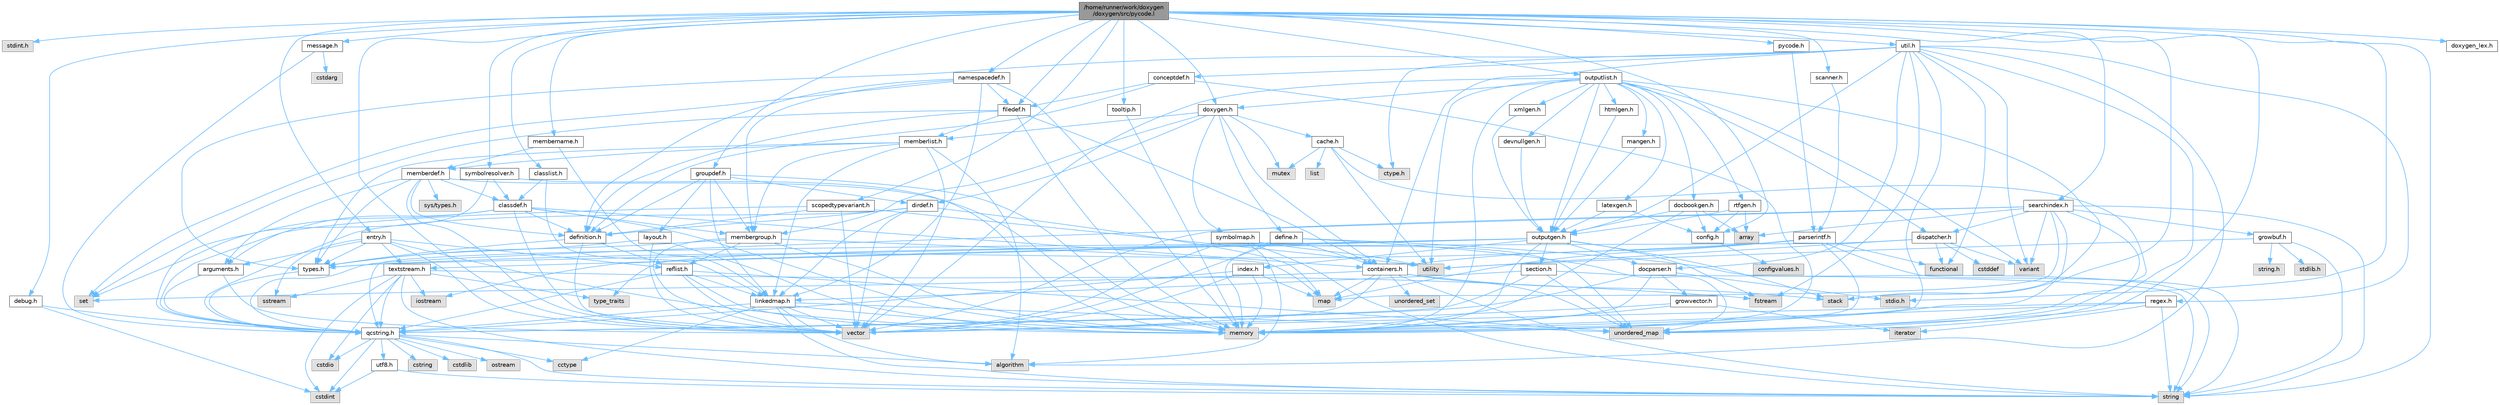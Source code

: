 digraph "/home/runner/work/doxygen/doxygen/src/pycode.l"
{
 // INTERACTIVE_SVG=YES
 // LATEX_PDF_SIZE
  bgcolor="transparent";
  edge [fontname=Helvetica,fontsize=10,labelfontname=Helvetica,labelfontsize=10];
  node [fontname=Helvetica,fontsize=10,shape=box,height=0.2,width=0.4];
  Node1 [id="Node000001",label="/home/runner/work/doxygen\l/doxygen/src/pycode.l",height=0.2,width=0.4,color="gray40", fillcolor="grey60", style="filled", fontcolor="black",tooltip=" "];
  Node1 -> Node2 [id="edge1_Node000001_Node000002",color="steelblue1",style="solid",tooltip=" "];
  Node2 [id="Node000002",label="stdint.h",height=0.2,width=0.4,color="grey60", fillcolor="#E0E0E0", style="filled",tooltip=" "];
  Node1 -> Node3 [id="edge2_Node000001_Node000003",color="steelblue1",style="solid",tooltip=" "];
  Node3 [id="Node000003",label="vector",height=0.2,width=0.4,color="grey60", fillcolor="#E0E0E0", style="filled",tooltip=" "];
  Node1 -> Node4 [id="edge3_Node000001_Node000004",color="steelblue1",style="solid",tooltip=" "];
  Node4 [id="Node000004",label="unordered_map",height=0.2,width=0.4,color="grey60", fillcolor="#E0E0E0", style="filled",tooltip=" "];
  Node1 -> Node5 [id="edge4_Node000001_Node000005",color="steelblue1",style="solid",tooltip=" "];
  Node5 [id="Node000005",label="string",height=0.2,width=0.4,color="grey60", fillcolor="#E0E0E0", style="filled",tooltip=" "];
  Node1 -> Node6 [id="edge5_Node000001_Node000006",color="steelblue1",style="solid",tooltip=" "];
  Node6 [id="Node000006",label="stack",height=0.2,width=0.4,color="grey60", fillcolor="#E0E0E0", style="filled",tooltip=" "];
  Node1 -> Node7 [id="edge6_Node000001_Node000007",color="steelblue1",style="solid",tooltip=" "];
  Node7 [id="Node000007",label="stdio.h",height=0.2,width=0.4,color="grey60", fillcolor="#E0E0E0", style="filled",tooltip=" "];
  Node1 -> Node8 [id="edge7_Node000001_Node000008",color="steelblue1",style="solid",tooltip=" "];
  Node8 [id="Node000008",label="pycode.h",height=0.2,width=0.4,color="grey40", fillcolor="white", style="filled",URL="$d8/da2/pycode_8h.html",tooltip=" "];
  Node8 -> Node9 [id="edge8_Node000008_Node000009",color="steelblue1",style="solid",tooltip=" "];
  Node9 [id="Node000009",label="parserintf.h",height=0.2,width=0.4,color="grey40", fillcolor="white", style="filled",URL="$da/d55/parserintf_8h.html",tooltip=" "];
  Node9 -> Node10 [id="edge9_Node000009_Node000010",color="steelblue1",style="solid",tooltip=" "];
  Node10 [id="Node000010",label="functional",height=0.2,width=0.4,color="grey60", fillcolor="#E0E0E0", style="filled",tooltip=" "];
  Node9 -> Node11 [id="edge10_Node000009_Node000011",color="steelblue1",style="solid",tooltip=" "];
  Node11 [id="Node000011",label="memory",height=0.2,width=0.4,color="grey60", fillcolor="#E0E0E0", style="filled",tooltip=" "];
  Node9 -> Node12 [id="edge11_Node000009_Node000012",color="steelblue1",style="solid",tooltip=" "];
  Node12 [id="Node000012",label="map",height=0.2,width=0.4,color="grey60", fillcolor="#E0E0E0", style="filled",tooltip=" "];
  Node9 -> Node5 [id="edge12_Node000009_Node000005",color="steelblue1",style="solid",tooltip=" "];
  Node9 -> Node13 [id="edge13_Node000009_Node000013",color="steelblue1",style="solid",tooltip=" "];
  Node13 [id="Node000013",label="types.h",height=0.2,width=0.4,color="grey40", fillcolor="white", style="filled",URL="$d9/d49/types_8h.html",tooltip="This file contains a number of basic enums and types."];
  Node13 -> Node14 [id="edge14_Node000013_Node000014",color="steelblue1",style="solid",tooltip=" "];
  Node14 [id="Node000014",label="qcstring.h",height=0.2,width=0.4,color="grey40", fillcolor="white", style="filled",URL="$d7/d5c/qcstring_8h.html",tooltip=" "];
  Node14 -> Node5 [id="edge15_Node000014_Node000005",color="steelblue1",style="solid",tooltip=" "];
  Node14 -> Node15 [id="edge16_Node000014_Node000015",color="steelblue1",style="solid",tooltip=" "];
  Node15 [id="Node000015",label="algorithm",height=0.2,width=0.4,color="grey60", fillcolor="#E0E0E0", style="filled",tooltip=" "];
  Node14 -> Node16 [id="edge17_Node000014_Node000016",color="steelblue1",style="solid",tooltip=" "];
  Node16 [id="Node000016",label="cctype",height=0.2,width=0.4,color="grey60", fillcolor="#E0E0E0", style="filled",tooltip=" "];
  Node14 -> Node17 [id="edge18_Node000014_Node000017",color="steelblue1",style="solid",tooltip=" "];
  Node17 [id="Node000017",label="cstring",height=0.2,width=0.4,color="grey60", fillcolor="#E0E0E0", style="filled",tooltip=" "];
  Node14 -> Node18 [id="edge19_Node000014_Node000018",color="steelblue1",style="solid",tooltip=" "];
  Node18 [id="Node000018",label="cstdio",height=0.2,width=0.4,color="grey60", fillcolor="#E0E0E0", style="filled",tooltip=" "];
  Node14 -> Node19 [id="edge20_Node000014_Node000019",color="steelblue1",style="solid",tooltip=" "];
  Node19 [id="Node000019",label="cstdlib",height=0.2,width=0.4,color="grey60", fillcolor="#E0E0E0", style="filled",tooltip=" "];
  Node14 -> Node20 [id="edge21_Node000014_Node000020",color="steelblue1",style="solid",tooltip=" "];
  Node20 [id="Node000020",label="cstdint",height=0.2,width=0.4,color="grey60", fillcolor="#E0E0E0", style="filled",tooltip=" "];
  Node14 -> Node21 [id="edge22_Node000014_Node000021",color="steelblue1",style="solid",tooltip=" "];
  Node21 [id="Node000021",label="ostream",height=0.2,width=0.4,color="grey60", fillcolor="#E0E0E0", style="filled",tooltip=" "];
  Node14 -> Node22 [id="edge23_Node000014_Node000022",color="steelblue1",style="solid",tooltip=" "];
  Node22 [id="Node000022",label="utf8.h",height=0.2,width=0.4,color="grey40", fillcolor="white", style="filled",URL="$db/d7c/utf8_8h.html",tooltip="Various UTF8 related helper functions."];
  Node22 -> Node20 [id="edge24_Node000022_Node000020",color="steelblue1",style="solid",tooltip=" "];
  Node22 -> Node5 [id="edge25_Node000022_Node000005",color="steelblue1",style="solid",tooltip=" "];
  Node9 -> Node23 [id="edge26_Node000009_Node000023",color="steelblue1",style="solid",tooltip=" "];
  Node23 [id="Node000023",label="containers.h",height=0.2,width=0.4,color="grey40", fillcolor="white", style="filled",URL="$d5/d75/containers_8h.html",tooltip=" "];
  Node23 -> Node3 [id="edge27_Node000023_Node000003",color="steelblue1",style="solid",tooltip=" "];
  Node23 -> Node5 [id="edge28_Node000023_Node000005",color="steelblue1",style="solid",tooltip=" "];
  Node23 -> Node24 [id="edge29_Node000023_Node000024",color="steelblue1",style="solid",tooltip=" "];
  Node24 [id="Node000024",label="set",height=0.2,width=0.4,color="grey60", fillcolor="#E0E0E0", style="filled",tooltip=" "];
  Node23 -> Node12 [id="edge30_Node000023_Node000012",color="steelblue1",style="solid",tooltip=" "];
  Node23 -> Node25 [id="edge31_Node000023_Node000025",color="steelblue1",style="solid",tooltip=" "];
  Node25 [id="Node000025",label="unordered_set",height=0.2,width=0.4,color="grey60", fillcolor="#E0E0E0", style="filled",tooltip=" "];
  Node23 -> Node4 [id="edge32_Node000023_Node000004",color="steelblue1",style="solid",tooltip=" "];
  Node23 -> Node6 [id="edge33_Node000023_Node000006",color="steelblue1",style="solid",tooltip=" "];
  Node1 -> Node26 [id="edge34_Node000001_Node000026",color="steelblue1",style="solid",tooltip=" "];
  Node26 [id="Node000026",label="message.h",height=0.2,width=0.4,color="grey40", fillcolor="white", style="filled",URL="$d2/d0d/message_8h.html",tooltip=" "];
  Node26 -> Node27 [id="edge35_Node000026_Node000027",color="steelblue1",style="solid",tooltip=" "];
  Node27 [id="Node000027",label="cstdarg",height=0.2,width=0.4,color="grey60", fillcolor="#E0E0E0", style="filled",tooltip=" "];
  Node26 -> Node14 [id="edge36_Node000026_Node000014",color="steelblue1",style="solid",tooltip=" "];
  Node1 -> Node28 [id="edge37_Node000001_Node000028",color="steelblue1",style="solid",tooltip=" "];
  Node28 [id="Node000028",label="scanner.h",height=0.2,width=0.4,color="grey40", fillcolor="white", style="filled",URL="$db/d62/scanner_8h.html",tooltip=" "];
  Node28 -> Node9 [id="edge38_Node000028_Node000009",color="steelblue1",style="solid",tooltip=" "];
  Node1 -> Node29 [id="edge39_Node000001_Node000029",color="steelblue1",style="solid",tooltip=" "];
  Node29 [id="Node000029",label="entry.h",height=0.2,width=0.4,color="grey40", fillcolor="white", style="filled",URL="$d1/dc6/entry_8h.html",tooltip=" "];
  Node29 -> Node3 [id="edge40_Node000029_Node000003",color="steelblue1",style="solid",tooltip=" "];
  Node29 -> Node11 [id="edge41_Node000029_Node000011",color="steelblue1",style="solid",tooltip=" "];
  Node29 -> Node30 [id="edge42_Node000029_Node000030",color="steelblue1",style="solid",tooltip=" "];
  Node30 [id="Node000030",label="sstream",height=0.2,width=0.4,color="grey60", fillcolor="#E0E0E0", style="filled",tooltip=" "];
  Node29 -> Node13 [id="edge43_Node000029_Node000013",color="steelblue1",style="solid",tooltip=" "];
  Node29 -> Node31 [id="edge44_Node000029_Node000031",color="steelblue1",style="solid",tooltip=" "];
  Node31 [id="Node000031",label="arguments.h",height=0.2,width=0.4,color="grey40", fillcolor="white", style="filled",URL="$df/d9b/arguments_8h.html",tooltip=" "];
  Node31 -> Node3 [id="edge45_Node000031_Node000003",color="steelblue1",style="solid",tooltip=" "];
  Node31 -> Node14 [id="edge46_Node000031_Node000014",color="steelblue1",style="solid",tooltip=" "];
  Node29 -> Node32 [id="edge47_Node000029_Node000032",color="steelblue1",style="solid",tooltip=" "];
  Node32 [id="Node000032",label="reflist.h",height=0.2,width=0.4,color="grey40", fillcolor="white", style="filled",URL="$d1/d02/reflist_8h.html",tooltip=" "];
  Node32 -> Node3 [id="edge48_Node000032_Node000003",color="steelblue1",style="solid",tooltip=" "];
  Node32 -> Node4 [id="edge49_Node000032_Node000004",color="steelblue1",style="solid",tooltip=" "];
  Node32 -> Node11 [id="edge50_Node000032_Node000011",color="steelblue1",style="solid",tooltip=" "];
  Node32 -> Node14 [id="edge51_Node000032_Node000014",color="steelblue1",style="solid",tooltip=" "];
  Node32 -> Node33 [id="edge52_Node000032_Node000033",color="steelblue1",style="solid",tooltip=" "];
  Node33 [id="Node000033",label="linkedmap.h",height=0.2,width=0.4,color="grey40", fillcolor="white", style="filled",URL="$da/de1/linkedmap_8h.html",tooltip=" "];
  Node33 -> Node4 [id="edge53_Node000033_Node000004",color="steelblue1",style="solid",tooltip=" "];
  Node33 -> Node3 [id="edge54_Node000033_Node000003",color="steelblue1",style="solid",tooltip=" "];
  Node33 -> Node11 [id="edge55_Node000033_Node000011",color="steelblue1",style="solid",tooltip=" "];
  Node33 -> Node5 [id="edge56_Node000033_Node000005",color="steelblue1",style="solid",tooltip=" "];
  Node33 -> Node15 [id="edge57_Node000033_Node000015",color="steelblue1",style="solid",tooltip=" "];
  Node33 -> Node16 [id="edge58_Node000033_Node000016",color="steelblue1",style="solid",tooltip=" "];
  Node33 -> Node14 [id="edge59_Node000033_Node000014",color="steelblue1",style="solid",tooltip=" "];
  Node29 -> Node34 [id="edge60_Node000029_Node000034",color="steelblue1",style="solid",tooltip=" "];
  Node34 [id="Node000034",label="textstream.h",height=0.2,width=0.4,color="grey40", fillcolor="white", style="filled",URL="$d4/d7d/textstream_8h.html",tooltip=" "];
  Node34 -> Node5 [id="edge61_Node000034_Node000005",color="steelblue1",style="solid",tooltip=" "];
  Node34 -> Node35 [id="edge62_Node000034_Node000035",color="steelblue1",style="solid",tooltip=" "];
  Node35 [id="Node000035",label="iostream",height=0.2,width=0.4,color="grey60", fillcolor="#E0E0E0", style="filled",tooltip=" "];
  Node34 -> Node30 [id="edge63_Node000034_Node000030",color="steelblue1",style="solid",tooltip=" "];
  Node34 -> Node20 [id="edge64_Node000034_Node000020",color="steelblue1",style="solid",tooltip=" "];
  Node34 -> Node18 [id="edge65_Node000034_Node000018",color="steelblue1",style="solid",tooltip=" "];
  Node34 -> Node36 [id="edge66_Node000034_Node000036",color="steelblue1",style="solid",tooltip=" "];
  Node36 [id="Node000036",label="fstream",height=0.2,width=0.4,color="grey60", fillcolor="#E0E0E0", style="filled",tooltip=" "];
  Node34 -> Node37 [id="edge67_Node000034_Node000037",color="steelblue1",style="solid",tooltip=" "];
  Node37 [id="Node000037",label="type_traits",height=0.2,width=0.4,color="grey60", fillcolor="#E0E0E0", style="filled",tooltip=" "];
  Node34 -> Node14 [id="edge68_Node000034_Node000014",color="steelblue1",style="solid",tooltip=" "];
  Node1 -> Node38 [id="edge69_Node000001_Node000038",color="steelblue1",style="solid",tooltip=" "];
  Node38 [id="Node000038",label="doxygen.h",height=0.2,width=0.4,color="grey40", fillcolor="white", style="filled",URL="$d1/da1/doxygen_8h.html",tooltip=" "];
  Node38 -> Node39 [id="edge70_Node000038_Node000039",color="steelblue1",style="solid",tooltip=" "];
  Node39 [id="Node000039",label="mutex",height=0.2,width=0.4,color="grey60", fillcolor="#E0E0E0", style="filled",tooltip=" "];
  Node38 -> Node23 [id="edge71_Node000038_Node000023",color="steelblue1",style="solid",tooltip=" "];
  Node38 -> Node40 [id="edge72_Node000038_Node000040",color="steelblue1",style="solid",tooltip=" "];
  Node40 [id="Node000040",label="membergroup.h",height=0.2,width=0.4,color="grey40", fillcolor="white", style="filled",URL="$d9/d11/membergroup_8h.html",tooltip=" "];
  Node40 -> Node3 [id="edge73_Node000040_Node000003",color="steelblue1",style="solid",tooltip=" "];
  Node40 -> Node12 [id="edge74_Node000040_Node000012",color="steelblue1",style="solid",tooltip=" "];
  Node40 -> Node11 [id="edge75_Node000040_Node000011",color="steelblue1",style="solid",tooltip=" "];
  Node40 -> Node13 [id="edge76_Node000040_Node000013",color="steelblue1",style="solid",tooltip=" "];
  Node40 -> Node32 [id="edge77_Node000040_Node000032",color="steelblue1",style="solid",tooltip=" "];
  Node38 -> Node41 [id="edge78_Node000038_Node000041",color="steelblue1",style="solid",tooltip=" "];
  Node41 [id="Node000041",label="dirdef.h",height=0.2,width=0.4,color="grey40", fillcolor="white", style="filled",URL="$d6/d15/dirdef_8h.html",tooltip=" "];
  Node41 -> Node3 [id="edge79_Node000041_Node000003",color="steelblue1",style="solid",tooltip=" "];
  Node41 -> Node12 [id="edge80_Node000041_Node000012",color="steelblue1",style="solid",tooltip=" "];
  Node41 -> Node14 [id="edge81_Node000041_Node000014",color="steelblue1",style="solid",tooltip=" "];
  Node41 -> Node33 [id="edge82_Node000041_Node000033",color="steelblue1",style="solid",tooltip=" "];
  Node41 -> Node42 [id="edge83_Node000041_Node000042",color="steelblue1",style="solid",tooltip=" "];
  Node42 [id="Node000042",label="definition.h",height=0.2,width=0.4,color="grey40", fillcolor="white", style="filled",URL="$df/da1/definition_8h.html",tooltip=" "];
  Node42 -> Node3 [id="edge84_Node000042_Node000003",color="steelblue1",style="solid",tooltip=" "];
  Node42 -> Node13 [id="edge85_Node000042_Node000013",color="steelblue1",style="solid",tooltip=" "];
  Node42 -> Node32 [id="edge86_Node000042_Node000032",color="steelblue1",style="solid",tooltip=" "];
  Node38 -> Node43 [id="edge87_Node000038_Node000043",color="steelblue1",style="solid",tooltip=" "];
  Node43 [id="Node000043",label="memberlist.h",height=0.2,width=0.4,color="grey40", fillcolor="white", style="filled",URL="$dd/d78/memberlist_8h.html",tooltip=" "];
  Node43 -> Node3 [id="edge88_Node000043_Node000003",color="steelblue1",style="solid",tooltip=" "];
  Node43 -> Node15 [id="edge89_Node000043_Node000015",color="steelblue1",style="solid",tooltip=" "];
  Node43 -> Node44 [id="edge90_Node000043_Node000044",color="steelblue1",style="solid",tooltip=" "];
  Node44 [id="Node000044",label="memberdef.h",height=0.2,width=0.4,color="grey40", fillcolor="white", style="filled",URL="$d4/d46/memberdef_8h.html",tooltip=" "];
  Node44 -> Node3 [id="edge91_Node000044_Node000003",color="steelblue1",style="solid",tooltip=" "];
  Node44 -> Node11 [id="edge92_Node000044_Node000011",color="steelblue1",style="solid",tooltip=" "];
  Node44 -> Node45 [id="edge93_Node000044_Node000045",color="steelblue1",style="solid",tooltip=" "];
  Node45 [id="Node000045",label="sys/types.h",height=0.2,width=0.4,color="grey60", fillcolor="#E0E0E0", style="filled",tooltip=" "];
  Node44 -> Node13 [id="edge94_Node000044_Node000013",color="steelblue1",style="solid",tooltip=" "];
  Node44 -> Node42 [id="edge95_Node000044_Node000042",color="steelblue1",style="solid",tooltip=" "];
  Node44 -> Node31 [id="edge96_Node000044_Node000031",color="steelblue1",style="solid",tooltip=" "];
  Node44 -> Node46 [id="edge97_Node000044_Node000046",color="steelblue1",style="solid",tooltip=" "];
  Node46 [id="Node000046",label="classdef.h",height=0.2,width=0.4,color="grey40", fillcolor="white", style="filled",URL="$d1/da6/classdef_8h.html",tooltip=" "];
  Node46 -> Node11 [id="edge98_Node000046_Node000011",color="steelblue1",style="solid",tooltip=" "];
  Node46 -> Node3 [id="edge99_Node000046_Node000003",color="steelblue1",style="solid",tooltip=" "];
  Node46 -> Node24 [id="edge100_Node000046_Node000024",color="steelblue1",style="solid",tooltip=" "];
  Node46 -> Node23 [id="edge101_Node000046_Node000023",color="steelblue1",style="solid",tooltip=" "];
  Node46 -> Node42 [id="edge102_Node000046_Node000042",color="steelblue1",style="solid",tooltip=" "];
  Node46 -> Node31 [id="edge103_Node000046_Node000031",color="steelblue1",style="solid",tooltip=" "];
  Node46 -> Node40 [id="edge104_Node000046_Node000040",color="steelblue1",style="solid",tooltip=" "];
  Node43 -> Node33 [id="edge105_Node000043_Node000033",color="steelblue1",style="solid",tooltip=" "];
  Node43 -> Node13 [id="edge106_Node000043_Node000013",color="steelblue1",style="solid",tooltip=" "];
  Node43 -> Node40 [id="edge107_Node000043_Node000040",color="steelblue1",style="solid",tooltip=" "];
  Node38 -> Node47 [id="edge108_Node000038_Node000047",color="steelblue1",style="solid",tooltip=" "];
  Node47 [id="Node000047",label="define.h",height=0.2,width=0.4,color="grey40", fillcolor="white", style="filled",URL="$df/d67/define_8h.html",tooltip=" "];
  Node47 -> Node3 [id="edge109_Node000047_Node000003",color="steelblue1",style="solid",tooltip=" "];
  Node47 -> Node11 [id="edge110_Node000047_Node000011",color="steelblue1",style="solid",tooltip=" "];
  Node47 -> Node5 [id="edge111_Node000047_Node000005",color="steelblue1",style="solid",tooltip=" "];
  Node47 -> Node4 [id="edge112_Node000047_Node000004",color="steelblue1",style="solid",tooltip=" "];
  Node47 -> Node14 [id="edge113_Node000047_Node000014",color="steelblue1",style="solid",tooltip=" "];
  Node47 -> Node23 [id="edge114_Node000047_Node000023",color="steelblue1",style="solid",tooltip=" "];
  Node38 -> Node48 [id="edge115_Node000038_Node000048",color="steelblue1",style="solid",tooltip=" "];
  Node48 [id="Node000048",label="cache.h",height=0.2,width=0.4,color="grey40", fillcolor="white", style="filled",URL="$d3/d26/cache_8h.html",tooltip=" "];
  Node48 -> Node49 [id="edge116_Node000048_Node000049",color="steelblue1",style="solid",tooltip=" "];
  Node49 [id="Node000049",label="list",height=0.2,width=0.4,color="grey60", fillcolor="#E0E0E0", style="filled",tooltip=" "];
  Node48 -> Node4 [id="edge117_Node000048_Node000004",color="steelblue1",style="solid",tooltip=" "];
  Node48 -> Node39 [id="edge118_Node000048_Node000039",color="steelblue1",style="solid",tooltip=" "];
  Node48 -> Node50 [id="edge119_Node000048_Node000050",color="steelblue1",style="solid",tooltip=" "];
  Node50 [id="Node000050",label="utility",height=0.2,width=0.4,color="grey60", fillcolor="#E0E0E0", style="filled",tooltip=" "];
  Node48 -> Node51 [id="edge120_Node000048_Node000051",color="steelblue1",style="solid",tooltip=" "];
  Node51 [id="Node000051",label="ctype.h",height=0.2,width=0.4,color="grey60", fillcolor="#E0E0E0", style="filled",tooltip=" "];
  Node38 -> Node52 [id="edge121_Node000038_Node000052",color="steelblue1",style="solid",tooltip=" "];
  Node52 [id="Node000052",label="symbolmap.h",height=0.2,width=0.4,color="grey40", fillcolor="white", style="filled",URL="$d7/ddd/symbolmap_8h.html",tooltip=" "];
  Node52 -> Node15 [id="edge122_Node000052_Node000015",color="steelblue1",style="solid",tooltip=" "];
  Node52 -> Node4 [id="edge123_Node000052_Node000004",color="steelblue1",style="solid",tooltip=" "];
  Node52 -> Node3 [id="edge124_Node000052_Node000003",color="steelblue1",style="solid",tooltip=" "];
  Node52 -> Node5 [id="edge125_Node000052_Node000005",color="steelblue1",style="solid",tooltip=" "];
  Node52 -> Node50 [id="edge126_Node000052_Node000050",color="steelblue1",style="solid",tooltip=" "];
  Node1 -> Node53 [id="edge127_Node000001_Node000053",color="steelblue1",style="solid",tooltip=" "];
  Node53 [id="Node000053",label="outputlist.h",height=0.2,width=0.4,color="grey40", fillcolor="white", style="filled",URL="$d2/db9/outputlist_8h.html",tooltip=" "];
  Node53 -> Node50 [id="edge128_Node000053_Node000050",color="steelblue1",style="solid",tooltip=" "];
  Node53 -> Node3 [id="edge129_Node000053_Node000003",color="steelblue1",style="solid",tooltip=" "];
  Node53 -> Node11 [id="edge130_Node000053_Node000011",color="steelblue1",style="solid",tooltip=" "];
  Node53 -> Node54 [id="edge131_Node000053_Node000054",color="steelblue1",style="solid",tooltip=" "];
  Node54 [id="Node000054",label="variant",height=0.2,width=0.4,color="grey60", fillcolor="#E0E0E0", style="filled",tooltip=" "];
  Node53 -> Node6 [id="edge132_Node000053_Node000006",color="steelblue1",style="solid",tooltip=" "];
  Node53 -> Node55 [id="edge133_Node000053_Node000055",color="steelblue1",style="solid",tooltip=" "];
  Node55 [id="Node000055",label="outputgen.h",height=0.2,width=0.4,color="grey40", fillcolor="white", style="filled",URL="$df/d06/outputgen_8h.html",tooltip=" "];
  Node55 -> Node11 [id="edge134_Node000055_Node000011",color="steelblue1",style="solid",tooltip=" "];
  Node55 -> Node6 [id="edge135_Node000055_Node000006",color="steelblue1",style="solid",tooltip=" "];
  Node55 -> Node35 [id="edge136_Node000055_Node000035",color="steelblue1",style="solid",tooltip=" "];
  Node55 -> Node36 [id="edge137_Node000055_Node000036",color="steelblue1",style="solid",tooltip=" "];
  Node55 -> Node13 [id="edge138_Node000055_Node000013",color="steelblue1",style="solid",tooltip=" "];
  Node55 -> Node56 [id="edge139_Node000055_Node000056",color="steelblue1",style="solid",tooltip=" "];
  Node56 [id="Node000056",label="index.h",height=0.2,width=0.4,color="grey40", fillcolor="white", style="filled",URL="$d1/db5/index_8h.html",tooltip=" "];
  Node56 -> Node11 [id="edge140_Node000056_Node000011",color="steelblue1",style="solid",tooltip=" "];
  Node56 -> Node3 [id="edge141_Node000056_Node000003",color="steelblue1",style="solid",tooltip=" "];
  Node56 -> Node12 [id="edge142_Node000056_Node000012",color="steelblue1",style="solid",tooltip=" "];
  Node56 -> Node14 [id="edge143_Node000056_Node000014",color="steelblue1",style="solid",tooltip=" "];
  Node55 -> Node57 [id="edge144_Node000055_Node000057",color="steelblue1",style="solid",tooltip=" "];
  Node57 [id="Node000057",label="section.h",height=0.2,width=0.4,color="grey40", fillcolor="white", style="filled",URL="$d1/d2a/section_8h.html",tooltip=" "];
  Node57 -> Node5 [id="edge145_Node000057_Node000005",color="steelblue1",style="solid",tooltip=" "];
  Node57 -> Node4 [id="edge146_Node000057_Node000004",color="steelblue1",style="solid",tooltip=" "];
  Node57 -> Node14 [id="edge147_Node000057_Node000014",color="steelblue1",style="solid",tooltip=" "];
  Node57 -> Node33 [id="edge148_Node000057_Node000033",color="steelblue1",style="solid",tooltip=" "];
  Node55 -> Node34 [id="edge149_Node000055_Node000034",color="steelblue1",style="solid",tooltip=" "];
  Node55 -> Node58 [id="edge150_Node000055_Node000058",color="steelblue1",style="solid",tooltip=" "];
  Node58 [id="Node000058",label="docparser.h",height=0.2,width=0.4,color="grey40", fillcolor="white", style="filled",URL="$de/d9c/docparser_8h.html",tooltip=" "];
  Node58 -> Node7 [id="edge151_Node000058_Node000007",color="steelblue1",style="solid",tooltip=" "];
  Node58 -> Node11 [id="edge152_Node000058_Node000011",color="steelblue1",style="solid",tooltip=" "];
  Node58 -> Node14 [id="edge153_Node000058_Node000014",color="steelblue1",style="solid",tooltip=" "];
  Node58 -> Node59 [id="edge154_Node000058_Node000059",color="steelblue1",style="solid",tooltip=" "];
  Node59 [id="Node000059",label="growvector.h",height=0.2,width=0.4,color="grey40", fillcolor="white", style="filled",URL="$d7/d50/growvector_8h.html",tooltip=" "];
  Node59 -> Node3 [id="edge155_Node000059_Node000003",color="steelblue1",style="solid",tooltip=" "];
  Node59 -> Node11 [id="edge156_Node000059_Node000011",color="steelblue1",style="solid",tooltip=" "];
  Node59 -> Node60 [id="edge157_Node000059_Node000060",color="steelblue1",style="solid",tooltip=" "];
  Node60 [id="Node000060",label="iterator",height=0.2,width=0.4,color="grey60", fillcolor="#E0E0E0", style="filled",tooltip=" "];
  Node53 -> Node38 [id="edge158_Node000053_Node000038",color="steelblue1",style="solid",tooltip=" "];
  Node53 -> Node61 [id="edge159_Node000053_Node000061",color="steelblue1",style="solid",tooltip=" "];
  Node61 [id="Node000061",label="dispatcher.h",height=0.2,width=0.4,color="grey40", fillcolor="white", style="filled",URL="$da/d73/dispatcher_8h.html",tooltip=" "];
  Node61 -> Node62 [id="edge160_Node000061_Node000062",color="steelblue1",style="solid",tooltip=" "];
  Node62 [id="Node000062",label="cstddef",height=0.2,width=0.4,color="grey60", fillcolor="#E0E0E0", style="filled",tooltip=" "];
  Node61 -> Node50 [id="edge161_Node000061_Node000050",color="steelblue1",style="solid",tooltip=" "];
  Node61 -> Node10 [id="edge162_Node000061_Node000010",color="steelblue1",style="solid",tooltip=" "];
  Node61 -> Node54 [id="edge163_Node000061_Node000054",color="steelblue1",style="solid",tooltip=" "];
  Node61 -> Node37 [id="edge164_Node000061_Node000037",color="steelblue1",style="solid",tooltip=" "];
  Node53 -> Node63 [id="edge165_Node000053_Node000063",color="steelblue1",style="solid",tooltip=" "];
  Node63 [id="Node000063",label="htmlgen.h",height=0.2,width=0.4,color="grey40", fillcolor="white", style="filled",URL="$d8/d56/htmlgen_8h.html",tooltip=" "];
  Node63 -> Node55 [id="edge166_Node000063_Node000055",color="steelblue1",style="solid",tooltip=" "];
  Node53 -> Node64 [id="edge167_Node000053_Node000064",color="steelblue1",style="solid",tooltip=" "];
  Node64 [id="Node000064",label="latexgen.h",height=0.2,width=0.4,color="grey40", fillcolor="white", style="filled",URL="$d6/d9c/latexgen_8h.html",tooltip=" "];
  Node64 -> Node65 [id="edge168_Node000064_Node000065",color="steelblue1",style="solid",tooltip=" "];
  Node65 [id="Node000065",label="config.h",height=0.2,width=0.4,color="grey40", fillcolor="white", style="filled",URL="$db/d16/config_8h.html",tooltip=" "];
  Node65 -> Node66 [id="edge169_Node000065_Node000066",color="steelblue1",style="solid",tooltip=" "];
  Node66 [id="Node000066",label="configvalues.h",height=0.2,width=0.4,color="grey60", fillcolor="#E0E0E0", style="filled",tooltip=" "];
  Node64 -> Node55 [id="edge170_Node000064_Node000055",color="steelblue1",style="solid",tooltip=" "];
  Node53 -> Node67 [id="edge171_Node000053_Node000067",color="steelblue1",style="solid",tooltip=" "];
  Node67 [id="Node000067",label="rtfgen.h",height=0.2,width=0.4,color="grey40", fillcolor="white", style="filled",URL="$d4/daa/rtfgen_8h.html",tooltip=" "];
  Node67 -> Node68 [id="edge172_Node000067_Node000068",color="steelblue1",style="solid",tooltip=" "];
  Node68 [id="Node000068",label="array",height=0.2,width=0.4,color="grey60", fillcolor="#E0E0E0", style="filled",tooltip=" "];
  Node67 -> Node65 [id="edge173_Node000067_Node000065",color="steelblue1",style="solid",tooltip=" "];
  Node67 -> Node55 [id="edge174_Node000067_Node000055",color="steelblue1",style="solid",tooltip=" "];
  Node53 -> Node69 [id="edge175_Node000053_Node000069",color="steelblue1",style="solid",tooltip=" "];
  Node69 [id="Node000069",label="mangen.h",height=0.2,width=0.4,color="grey40", fillcolor="white", style="filled",URL="$da/dc0/mangen_8h.html",tooltip=" "];
  Node69 -> Node55 [id="edge176_Node000069_Node000055",color="steelblue1",style="solid",tooltip=" "];
  Node53 -> Node70 [id="edge177_Node000053_Node000070",color="steelblue1",style="solid",tooltip=" "];
  Node70 [id="Node000070",label="docbookgen.h",height=0.2,width=0.4,color="grey40", fillcolor="white", style="filled",URL="$de/dea/docbookgen_8h.html",tooltip=" "];
  Node70 -> Node11 [id="edge178_Node000070_Node000011",color="steelblue1",style="solid",tooltip=" "];
  Node70 -> Node68 [id="edge179_Node000070_Node000068",color="steelblue1",style="solid",tooltip=" "];
  Node70 -> Node65 [id="edge180_Node000070_Node000065",color="steelblue1",style="solid",tooltip=" "];
  Node70 -> Node55 [id="edge181_Node000070_Node000055",color="steelblue1",style="solid",tooltip=" "];
  Node53 -> Node71 [id="edge182_Node000053_Node000071",color="steelblue1",style="solid",tooltip=" "];
  Node71 [id="Node000071",label="xmlgen.h",height=0.2,width=0.4,color="grey40", fillcolor="white", style="filled",URL="$d9/d67/xmlgen_8h.html",tooltip=" "];
  Node71 -> Node55 [id="edge183_Node000071_Node000055",color="steelblue1",style="solid",tooltip=" "];
  Node53 -> Node72 [id="edge184_Node000053_Node000072",color="steelblue1",style="solid",tooltip=" "];
  Node72 [id="Node000072",label="devnullgen.h",height=0.2,width=0.4,color="grey40", fillcolor="white", style="filled",URL="$d8/de5/devnullgen_8h.html",tooltip=" "];
  Node72 -> Node55 [id="edge185_Node000072_Node000055",color="steelblue1",style="solid",tooltip=" "];
  Node1 -> Node73 [id="edge186_Node000001_Node000073",color="steelblue1",style="solid",tooltip=" "];
  Node73 [id="Node000073",label="util.h",height=0.2,width=0.4,color="grey40", fillcolor="white", style="filled",URL="$d8/d3c/util_8h.html",tooltip="A bunch of utility functions."];
  Node73 -> Node11 [id="edge187_Node000073_Node000011",color="steelblue1",style="solid",tooltip=" "];
  Node73 -> Node4 [id="edge188_Node000073_Node000004",color="steelblue1",style="solid",tooltip=" "];
  Node73 -> Node15 [id="edge189_Node000073_Node000015",color="steelblue1",style="solid",tooltip=" "];
  Node73 -> Node10 [id="edge190_Node000073_Node000010",color="steelblue1",style="solid",tooltip=" "];
  Node73 -> Node36 [id="edge191_Node000073_Node000036",color="steelblue1",style="solid",tooltip=" "];
  Node73 -> Node54 [id="edge192_Node000073_Node000054",color="steelblue1",style="solid",tooltip=" "];
  Node73 -> Node51 [id="edge193_Node000073_Node000051",color="steelblue1",style="solid",tooltip=" "];
  Node73 -> Node13 [id="edge194_Node000073_Node000013",color="steelblue1",style="solid",tooltip=" "];
  Node73 -> Node58 [id="edge195_Node000073_Node000058",color="steelblue1",style="solid",tooltip=" "];
  Node73 -> Node23 [id="edge196_Node000073_Node000023",color="steelblue1",style="solid",tooltip=" "];
  Node73 -> Node55 [id="edge197_Node000073_Node000055",color="steelblue1",style="solid",tooltip=" "];
  Node73 -> Node74 [id="edge198_Node000073_Node000074",color="steelblue1",style="solid",tooltip=" "];
  Node74 [id="Node000074",label="regex.h",height=0.2,width=0.4,color="grey40", fillcolor="white", style="filled",URL="$d1/d21/regex_8h.html",tooltip=" "];
  Node74 -> Node11 [id="edge199_Node000074_Node000011",color="steelblue1",style="solid",tooltip=" "];
  Node74 -> Node5 [id="edge200_Node000074_Node000005",color="steelblue1",style="solid",tooltip=" "];
  Node74 -> Node3 [id="edge201_Node000074_Node000003",color="steelblue1",style="solid",tooltip=" "];
  Node74 -> Node60 [id="edge202_Node000074_Node000060",color="steelblue1",style="solid",tooltip=" "];
  Node73 -> Node75 [id="edge203_Node000073_Node000075",color="steelblue1",style="solid",tooltip=" "];
  Node75 [id="Node000075",label="conceptdef.h",height=0.2,width=0.4,color="grey40", fillcolor="white", style="filled",URL="$da/df1/conceptdef_8h.html",tooltip=" "];
  Node75 -> Node11 [id="edge204_Node000075_Node000011",color="steelblue1",style="solid",tooltip=" "];
  Node75 -> Node42 [id="edge205_Node000075_Node000042",color="steelblue1",style="solid",tooltip=" "];
  Node75 -> Node76 [id="edge206_Node000075_Node000076",color="steelblue1",style="solid",tooltip=" "];
  Node76 [id="Node000076",label="filedef.h",height=0.2,width=0.4,color="grey40", fillcolor="white", style="filled",URL="$d4/d3a/filedef_8h.html",tooltip=" "];
  Node76 -> Node11 [id="edge207_Node000076_Node000011",color="steelblue1",style="solid",tooltip=" "];
  Node76 -> Node24 [id="edge208_Node000076_Node000024",color="steelblue1",style="solid",tooltip=" "];
  Node76 -> Node42 [id="edge209_Node000076_Node000042",color="steelblue1",style="solid",tooltip=" "];
  Node76 -> Node43 [id="edge210_Node000076_Node000043",color="steelblue1",style="solid",tooltip=" "];
  Node76 -> Node23 [id="edge211_Node000076_Node000023",color="steelblue1",style="solid",tooltip=" "];
  Node1 -> Node77 [id="edge212_Node000001_Node000077",color="steelblue1",style="solid",tooltip=" "];
  Node77 [id="Node000077",label="membername.h",height=0.2,width=0.4,color="grey40", fillcolor="white", style="filled",URL="$d7/dfc/membername_8h.html",tooltip=" "];
  Node77 -> Node44 [id="edge213_Node000077_Node000044",color="steelblue1",style="solid",tooltip=" "];
  Node77 -> Node33 [id="edge214_Node000077_Node000033",color="steelblue1",style="solid",tooltip=" "];
  Node1 -> Node78 [id="edge215_Node000001_Node000078",color="steelblue1",style="solid",tooltip=" "];
  Node78 [id="Node000078",label="searchindex.h",height=0.2,width=0.4,color="grey40", fillcolor="white", style="filled",URL="$de/d07/searchindex_8h.html",tooltip="Web server based search engine."];
  Node78 -> Node11 [id="edge216_Node000078_Node000011",color="steelblue1",style="solid",tooltip=" "];
  Node78 -> Node3 [id="edge217_Node000078_Node000003",color="steelblue1",style="solid",tooltip=" "];
  Node78 -> Node12 [id="edge218_Node000078_Node000012",color="steelblue1",style="solid",tooltip=" "];
  Node78 -> Node4 [id="edge219_Node000078_Node000004",color="steelblue1",style="solid",tooltip=" "];
  Node78 -> Node5 [id="edge220_Node000078_Node000005",color="steelblue1",style="solid",tooltip=" "];
  Node78 -> Node68 [id="edge221_Node000078_Node000068",color="steelblue1",style="solid",tooltip=" "];
  Node78 -> Node54 [id="edge222_Node000078_Node000054",color="steelblue1",style="solid",tooltip=" "];
  Node78 -> Node14 [id="edge223_Node000078_Node000014",color="steelblue1",style="solid",tooltip=" "];
  Node78 -> Node79 [id="edge224_Node000078_Node000079",color="steelblue1",style="solid",tooltip=" "];
  Node79 [id="Node000079",label="growbuf.h",height=0.2,width=0.4,color="grey40", fillcolor="white", style="filled",URL="$dd/d72/growbuf_8h.html",tooltip=" "];
  Node79 -> Node50 [id="edge225_Node000079_Node000050",color="steelblue1",style="solid",tooltip=" "];
  Node79 -> Node80 [id="edge226_Node000079_Node000080",color="steelblue1",style="solid",tooltip=" "];
  Node80 [id="Node000080",label="stdlib.h",height=0.2,width=0.4,color="grey60", fillcolor="#E0E0E0", style="filled",tooltip=" "];
  Node79 -> Node81 [id="edge227_Node000079_Node000081",color="steelblue1",style="solid",tooltip=" "];
  Node81 [id="Node000081",label="string.h",height=0.2,width=0.4,color="grey60", fillcolor="#E0E0E0", style="filled",tooltip=" "];
  Node79 -> Node5 [id="edge228_Node000079_Node000005",color="steelblue1",style="solid",tooltip=" "];
  Node78 -> Node61 [id="edge229_Node000078_Node000061",color="steelblue1",style="solid",tooltip=" "];
  Node1 -> Node65 [id="edge230_Node000001_Node000065",color="steelblue1",style="solid",tooltip=" "];
  Node1 -> Node82 [id="edge231_Node000001_Node000082",color="steelblue1",style="solid",tooltip=" "];
  Node82 [id="Node000082",label="groupdef.h",height=0.2,width=0.4,color="grey40", fillcolor="white", style="filled",URL="$d1/de6/groupdef_8h.html",tooltip=" "];
  Node82 -> Node11 [id="edge232_Node000082_Node000011",color="steelblue1",style="solid",tooltip=" "];
  Node82 -> Node42 [id="edge233_Node000082_Node000042",color="steelblue1",style="solid",tooltip=" "];
  Node82 -> Node41 [id="edge234_Node000082_Node000041",color="steelblue1",style="solid",tooltip=" "];
  Node82 -> Node83 [id="edge235_Node000082_Node000083",color="steelblue1",style="solid",tooltip=" "];
  Node83 [id="Node000083",label="layout.h",height=0.2,width=0.4,color="grey40", fillcolor="white", style="filled",URL="$db/d51/layout_8h.html",tooltip=" "];
  Node83 -> Node11 [id="edge236_Node000083_Node000011",color="steelblue1",style="solid",tooltip=" "];
  Node83 -> Node3 [id="edge237_Node000083_Node000003",color="steelblue1",style="solid",tooltip=" "];
  Node83 -> Node13 [id="edge238_Node000083_Node000013",color="steelblue1",style="solid",tooltip=" "];
  Node82 -> Node40 [id="edge239_Node000082_Node000040",color="steelblue1",style="solid",tooltip=" "];
  Node82 -> Node33 [id="edge240_Node000082_Node000033",color="steelblue1",style="solid",tooltip=" "];
  Node1 -> Node84 [id="edge241_Node000001_Node000084",color="steelblue1",style="solid",tooltip=" "];
  Node84 [id="Node000084",label="classlist.h",height=0.2,width=0.4,color="grey40", fillcolor="white", style="filled",URL="$d2/df8/classlist_8h.html",tooltip=" "];
  Node84 -> Node33 [id="edge242_Node000084_Node000033",color="steelblue1",style="solid",tooltip=" "];
  Node84 -> Node46 [id="edge243_Node000084_Node000046",color="steelblue1",style="solid",tooltip=" "];
  Node1 -> Node76 [id="edge244_Node000001_Node000076",color="steelblue1",style="solid",tooltip=" "];
  Node1 -> Node85 [id="edge245_Node000001_Node000085",color="steelblue1",style="solid",tooltip=" "];
  Node85 [id="Node000085",label="namespacedef.h",height=0.2,width=0.4,color="grey40", fillcolor="white", style="filled",URL="$d7/d97/namespacedef_8h.html",tooltip=" "];
  Node85 -> Node11 [id="edge246_Node000085_Node000011",color="steelblue1",style="solid",tooltip=" "];
  Node85 -> Node24 [id="edge247_Node000085_Node000024",color="steelblue1",style="solid",tooltip=" "];
  Node85 -> Node42 [id="edge248_Node000085_Node000042",color="steelblue1",style="solid",tooltip=" "];
  Node85 -> Node76 [id="edge249_Node000085_Node000076",color="steelblue1",style="solid",tooltip=" "];
  Node85 -> Node33 [id="edge250_Node000085_Node000033",color="steelblue1",style="solid",tooltip=" "];
  Node85 -> Node40 [id="edge251_Node000085_Node000040",color="steelblue1",style="solid",tooltip=" "];
  Node1 -> Node86 [id="edge252_Node000001_Node000086",color="steelblue1",style="solid",tooltip=" "];
  Node86 [id="Node000086",label="tooltip.h",height=0.2,width=0.4,color="grey40", fillcolor="white", style="filled",URL="$db/d83/tooltip_8h.html",tooltip=" "];
  Node86 -> Node11 [id="edge253_Node000086_Node000011",color="steelblue1",style="solid",tooltip=" "];
  Node1 -> Node87 [id="edge254_Node000001_Node000087",color="steelblue1",style="solid",tooltip=" "];
  Node87 [id="Node000087",label="scopedtypevariant.h",height=0.2,width=0.4,color="grey40", fillcolor="white", style="filled",URL="$d7/d7a/scopedtypevariant_8h.html",tooltip=" "];
  Node87 -> Node50 [id="edge255_Node000087_Node000050",color="steelblue1",style="solid",tooltip=" "];
  Node87 -> Node3 [id="edge256_Node000087_Node000003",color="steelblue1",style="solid",tooltip=" "];
  Node87 -> Node14 [id="edge257_Node000087_Node000014",color="steelblue1",style="solid",tooltip=" "];
  Node87 -> Node42 [id="edge258_Node000087_Node000042",color="steelblue1",style="solid",tooltip=" "];
  Node1 -> Node88 [id="edge259_Node000001_Node000088",color="steelblue1",style="solid",tooltip=" "];
  Node88 [id="Node000088",label="symbolresolver.h",height=0.2,width=0.4,color="grey40", fillcolor="white", style="filled",URL="$d9/db2/symbolresolver_8h.html",tooltip=" "];
  Node88 -> Node11 [id="edge260_Node000088_Node000011",color="steelblue1",style="solid",tooltip=" "];
  Node88 -> Node14 [id="edge261_Node000088_Node000014",color="steelblue1",style="solid",tooltip=" "];
  Node88 -> Node46 [id="edge262_Node000088_Node000046",color="steelblue1",style="solid",tooltip=" "];
  Node1 -> Node89 [id="edge263_Node000001_Node000089",color="steelblue1",style="solid",tooltip=" "];
  Node89 [id="Node000089",label="debug.h",height=0.2,width=0.4,color="grey40", fillcolor="white", style="filled",URL="$db/d16/debug_8h.html",tooltip=" "];
  Node89 -> Node20 [id="edge264_Node000089_Node000020",color="steelblue1",style="solid",tooltip=" "];
  Node89 -> Node14 [id="edge265_Node000089_Node000014",color="steelblue1",style="solid",tooltip=" "];
  Node1 -> Node90 [id="edge266_Node000001_Node000090",color="steelblue1",style="solid",tooltip=" "];
  Node90 [id="Node000090",label="doxygen_lex.h",height=0.2,width=0.4,color="grey40", fillcolor="white", style="filled",URL="$d6/da5/doxygen__lex_8h.html",tooltip=" "];
}

